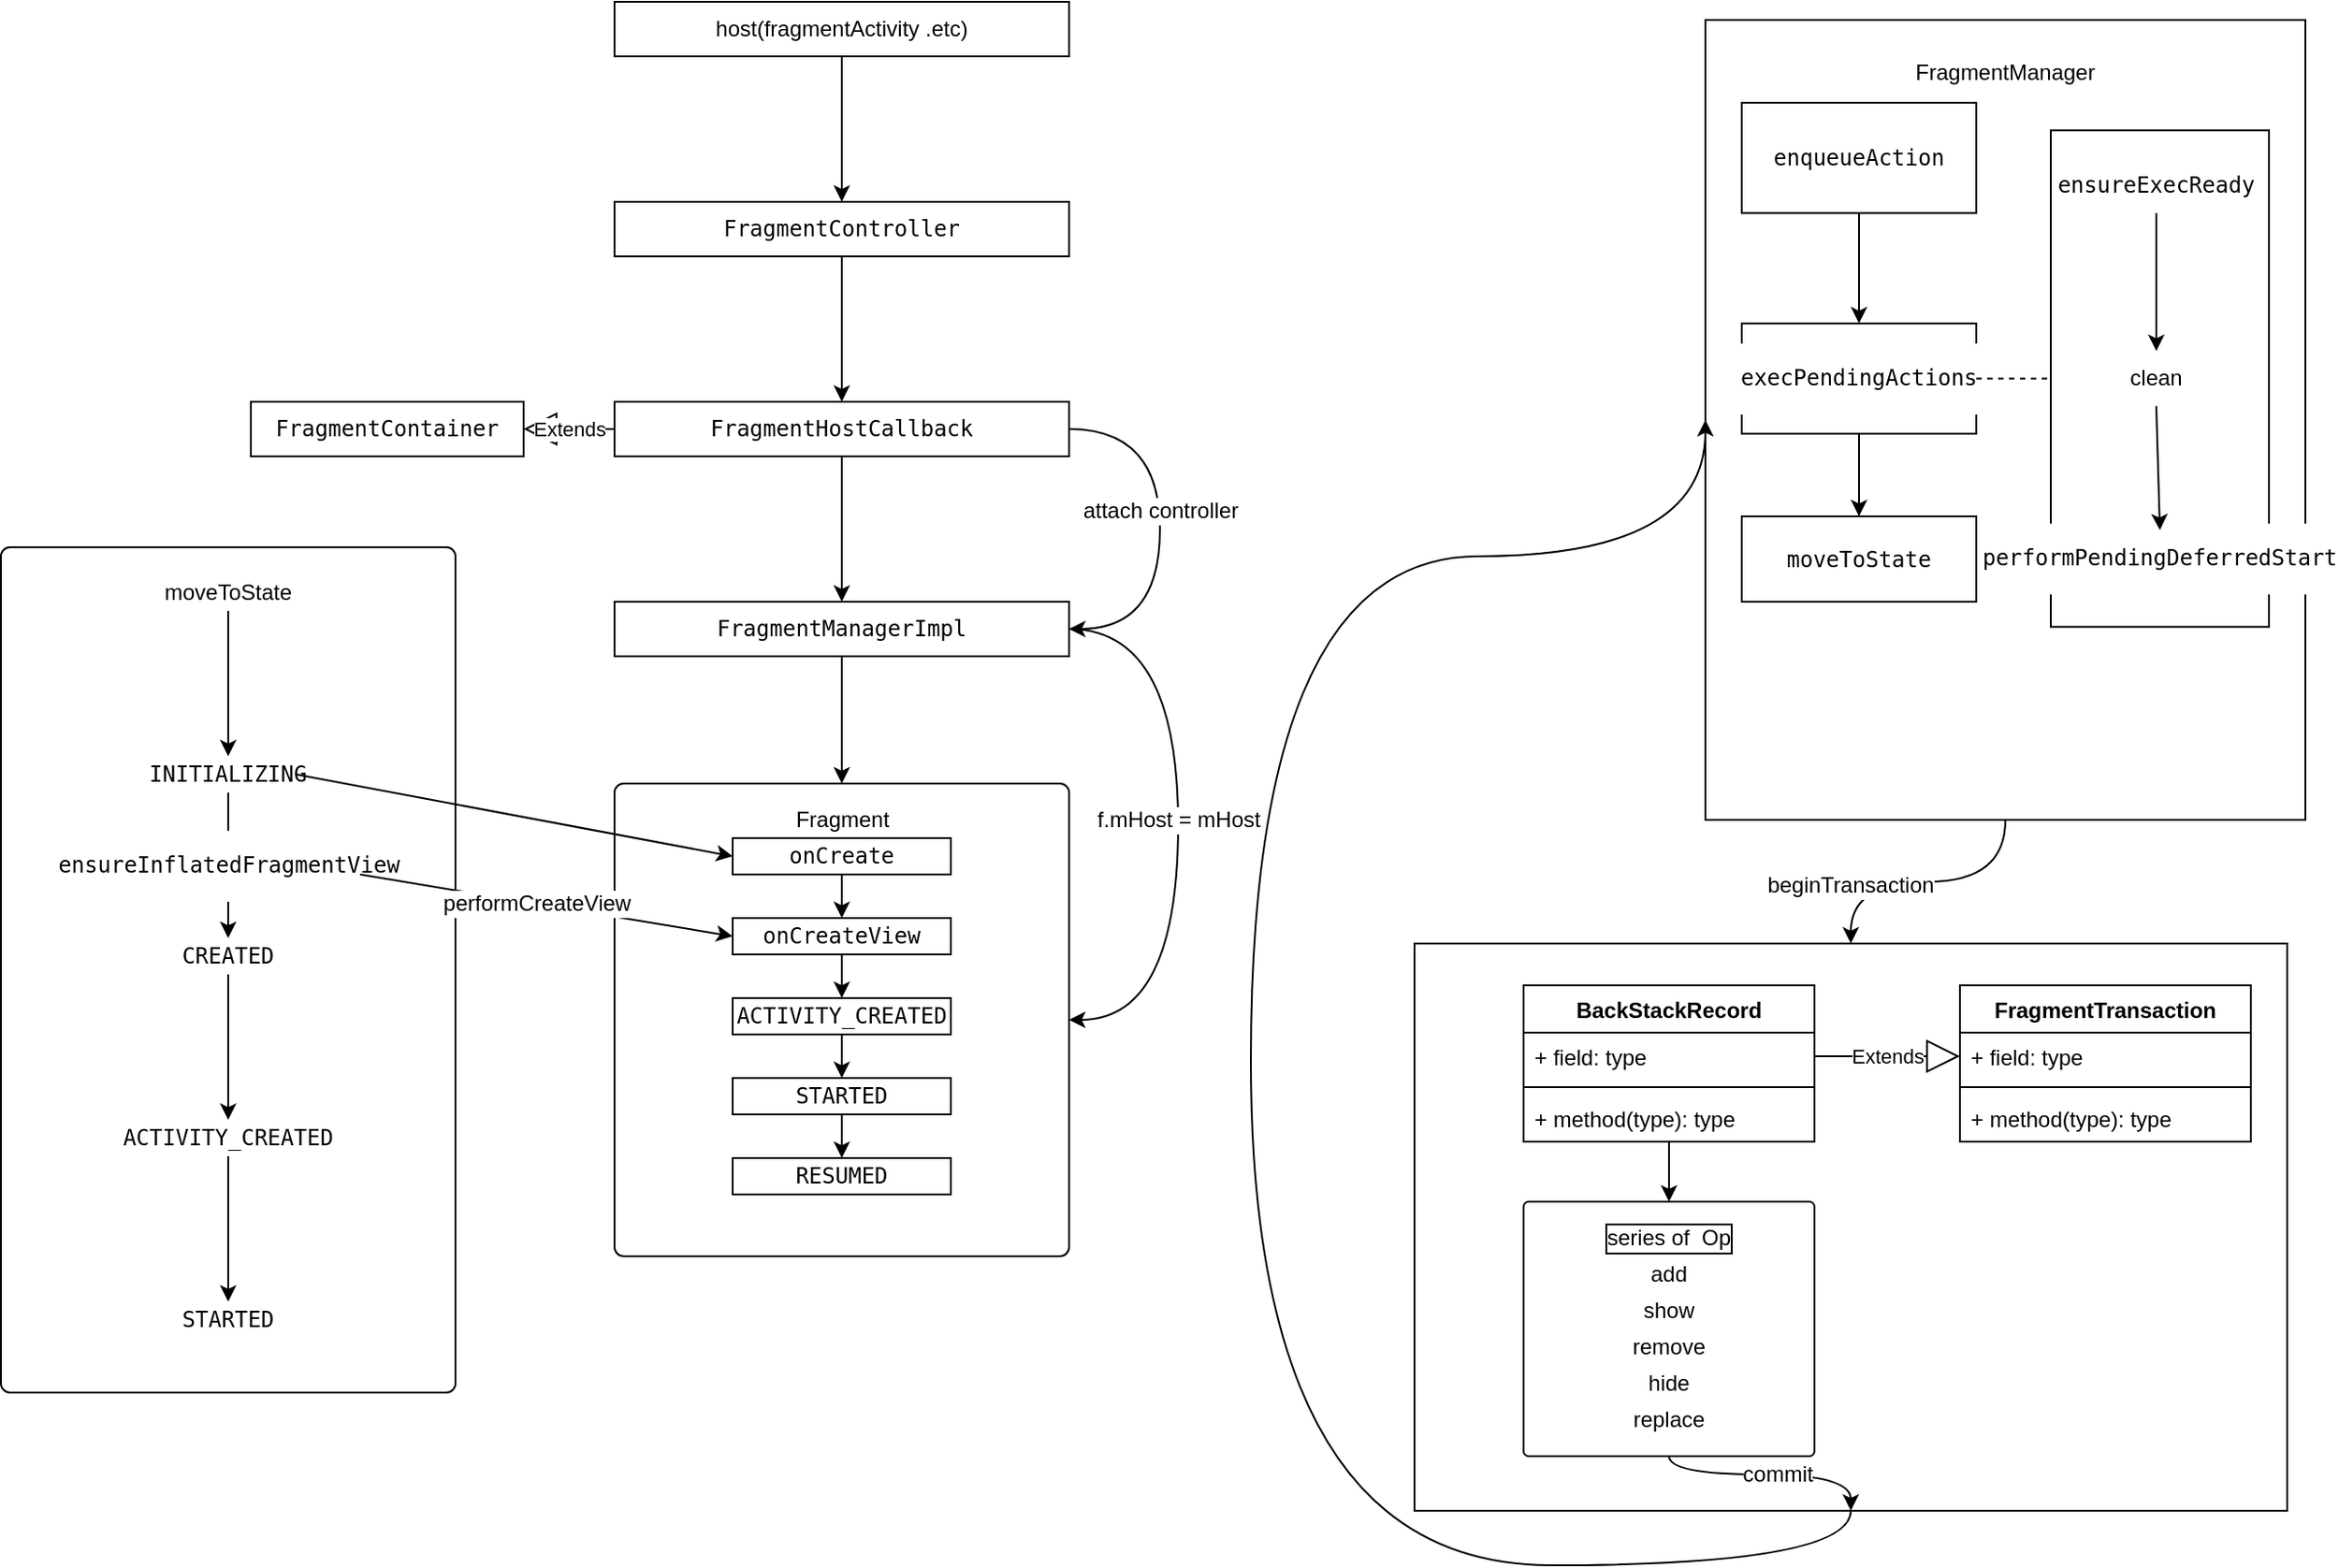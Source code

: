 <mxfile version="10.7.7" type="device"><diagram id="-W3M_5Q6xjk4elItFbxv" name="Page-1"><mxGraphModel dx="2221" dy="864" grid="1" gridSize="10" guides="1" tooltips="1" connect="1" arrows="1" fold="1" page="1" pageScale="1" pageWidth="827" pageHeight="1169" math="0" shadow="0"><root><mxCell id="0"/><mxCell id="1" parent="0"/><mxCell id="720Stg2cnxjuBrudOqkK-73" value="" style="rounded=0;whiteSpace=wrap;html=1;labelBackgroundColor=#ffffff;fontColor=#000000;" parent="1" vertex="1"><mxGeometry x="660" y="598" width="480" height="312" as="geometry"/></mxCell><mxCell id="720Stg2cnxjuBrudOqkK-3" value="" style="edgeStyle=orthogonalEdgeStyle;rounded=0;orthogonalLoop=1;jettySize=auto;html=1;" parent="1" source="720Stg2cnxjuBrudOqkK-1" target="720Stg2cnxjuBrudOqkK-2" edge="1"><mxGeometry relative="1" as="geometry"/></mxCell><mxCell id="720Stg2cnxjuBrudOqkK-1" value="host(fragmentActivity .etc)" style="rounded=0;whiteSpace=wrap;html=1;" parent="1" vertex="1"><mxGeometry x="220" y="80" width="250" height="30" as="geometry"/></mxCell><mxCell id="720Stg2cnxjuBrudOqkK-5" value="" style="edgeStyle=orthogonalEdgeStyle;rounded=0;orthogonalLoop=1;jettySize=auto;html=1;" parent="1" source="720Stg2cnxjuBrudOqkK-2" target="720Stg2cnxjuBrudOqkK-4" edge="1"><mxGeometry relative="1" as="geometry"/></mxCell><mxCell id="720Stg2cnxjuBrudOqkK-2" value="&lt;pre&gt;&lt;span&gt;FragmentController&lt;/span&gt;&lt;/pre&gt;" style="rounded=0;whiteSpace=wrap;html=1;" parent="1" vertex="1"><mxGeometry x="220" y="190" width="250" height="30" as="geometry"/></mxCell><mxCell id="720Stg2cnxjuBrudOqkK-10" value="" style="edgeStyle=orthogonalEdgeStyle;rounded=0;orthogonalLoop=1;jettySize=auto;html=1;" parent="1" source="720Stg2cnxjuBrudOqkK-4" target="720Stg2cnxjuBrudOqkK-9" edge="1"><mxGeometry relative="1" as="geometry"/></mxCell><mxCell id="720Stg2cnxjuBrudOqkK-4" value="&lt;pre&gt;&lt;pre&gt;&lt;span&gt;FragmentHostCallback&lt;/span&gt;&lt;/pre&gt;&lt;/pre&gt;" style="rounded=0;whiteSpace=wrap;html=1;" parent="1" vertex="1"><mxGeometry x="220" y="300" width="250" height="30" as="geometry"/></mxCell><mxCell id="720Stg2cnxjuBrudOqkK-9" value="&lt;pre&gt;&lt;pre&gt;&lt;pre&gt;&lt;span&gt;FragmentManagerImpl&lt;/span&gt;&lt;/pre&gt;&lt;/pre&gt;&lt;/pre&gt;" style="rounded=0;whiteSpace=wrap;html=1;" parent="1" vertex="1"><mxGeometry x="220" y="410" width="250" height="30" as="geometry"/></mxCell><mxCell id="720Stg2cnxjuBrudOqkK-7" value="&lt;pre&gt;&lt;pre&gt;&lt;pre&gt;&lt;span&gt;FragmentContainer&lt;/span&gt;&lt;/pre&gt;&lt;/pre&gt;&lt;/pre&gt;" style="rounded=0;whiteSpace=wrap;html=1;" parent="1" vertex="1"><mxGeometry x="20" y="300" width="150" height="30" as="geometry"/></mxCell><mxCell id="720Stg2cnxjuBrudOqkK-11" value="Extends" style="endArrow=block;endSize=16;endFill=0;html=1;exitX=0;exitY=0.5;exitDx=0;exitDy=0;" parent="1" source="720Stg2cnxjuBrudOqkK-4" target="720Stg2cnxjuBrudOqkK-7" edge="1"><mxGeometry width="160" relative="1" as="geometry"><mxPoint x="20" y="460" as="sourcePoint"/><mxPoint x="180" y="460" as="targetPoint"/></mxGeometry></mxCell><mxCell id="720Stg2cnxjuBrudOqkK-17" value="" style="curved=1;endArrow=classic;html=1;exitX=1;exitY=0.5;exitDx=0;exitDy=0;entryX=1;entryY=0.5;entryDx=0;entryDy=0;edgeStyle=orthogonalEdgeStyle;" parent="1" source="720Stg2cnxjuBrudOqkK-4" target="720Stg2cnxjuBrudOqkK-9" edge="1"><mxGeometry width="50" height="50" relative="1" as="geometry"><mxPoint x="20" y="510" as="sourcePoint"/><mxPoint x="70" y="460" as="targetPoint"/><Array as="points"><mxPoint x="520" y="315"/><mxPoint x="520" y="425"/></Array></mxGeometry></mxCell><mxCell id="720Stg2cnxjuBrudOqkK-33" value="attach controller" style="text;html=1;resizable=0;points=[];align=center;verticalAlign=middle;labelBackgroundColor=#ffffff;fontColor=#000000;" parent="720Stg2cnxjuBrudOqkK-17" vertex="1" connectable="0"><mxGeometry x="-0.152" y="-3" relative="1" as="geometry"><mxPoint x="3" y="6" as="offset"/></mxGeometry></mxCell><mxCell id="720Stg2cnxjuBrudOqkK-18" value="" style="rounded=1;whiteSpace=wrap;html=1;arcSize=2;" parent="1" vertex="1"><mxGeometry x="220" y="510" width="250" height="260" as="geometry"/></mxCell><mxCell id="720Stg2cnxjuBrudOqkK-19" value="" style="endArrow=classic;html=1;exitX=0.5;exitY=1;exitDx=0;exitDy=0;" parent="1" source="720Stg2cnxjuBrudOqkK-9" target="720Stg2cnxjuBrudOqkK-18" edge="1"><mxGeometry width="50" height="50" relative="1" as="geometry"><mxPoint x="20" y="1030" as="sourcePoint"/><mxPoint x="70" y="980" as="targetPoint"/></mxGeometry></mxCell><mxCell id="720Stg2cnxjuBrudOqkK-20" value="Fragment" style="text;html=1;strokeColor=none;fillColor=none;align=center;verticalAlign=middle;whiteSpace=wrap;rounded=0;" parent="1" vertex="1"><mxGeometry x="307.5" y="520" width="75" height="20" as="geometry"/></mxCell><mxCell id="720Stg2cnxjuBrudOqkK-23" value="" style="edgeStyle=orthogonalEdgeStyle;curved=1;rounded=0;orthogonalLoop=1;jettySize=auto;html=1;" parent="1" source="720Stg2cnxjuBrudOqkK-21" target="720Stg2cnxjuBrudOqkK-22" edge="1"><mxGeometry relative="1" as="geometry"/></mxCell><mxCell id="720Stg2cnxjuBrudOqkK-21" value="&lt;pre&gt;&lt;span&gt;onCreate&lt;/span&gt;&lt;/pre&gt;" style="rounded=0;whiteSpace=wrap;html=1;" parent="1" vertex="1"><mxGeometry x="285" y="540" width="120" height="20" as="geometry"/></mxCell><mxCell id="720Stg2cnxjuBrudOqkK-25" value="" style="edgeStyle=orthogonalEdgeStyle;curved=1;rounded=0;orthogonalLoop=1;jettySize=auto;html=1;" parent="1" source="720Stg2cnxjuBrudOqkK-22" target="720Stg2cnxjuBrudOqkK-24" edge="1"><mxGeometry relative="1" as="geometry"/></mxCell><mxCell id="720Stg2cnxjuBrudOqkK-22" value="&lt;pre&gt;&lt;pre&gt;onCreateView&lt;/pre&gt;&lt;/pre&gt;" style="rounded=0;whiteSpace=wrap;html=1;" parent="1" vertex="1"><mxGeometry x="285" y="584" width="120" height="20" as="geometry"/></mxCell><mxCell id="720Stg2cnxjuBrudOqkK-27" value="" style="edgeStyle=orthogonalEdgeStyle;curved=1;rounded=0;orthogonalLoop=1;jettySize=auto;html=1;" parent="1" source="720Stg2cnxjuBrudOqkK-24" target="720Stg2cnxjuBrudOqkK-26" edge="1"><mxGeometry relative="1" as="geometry"/></mxCell><mxCell id="720Stg2cnxjuBrudOqkK-24" value="&lt;pre&gt;&lt;pre&gt;&lt;pre&gt;&lt;span&gt;ACTIVITY_CREATED&lt;/span&gt;&lt;/pre&gt;&lt;/pre&gt;&lt;/pre&gt;" style="rounded=0;whiteSpace=wrap;html=1;" parent="1" vertex="1"><mxGeometry x="285" y="628" width="120" height="20" as="geometry"/></mxCell><mxCell id="720Stg2cnxjuBrudOqkK-29" value="" style="edgeStyle=orthogonalEdgeStyle;curved=1;rounded=0;orthogonalLoop=1;jettySize=auto;html=1;" parent="1" source="720Stg2cnxjuBrudOqkK-26" target="720Stg2cnxjuBrudOqkK-28" edge="1"><mxGeometry relative="1" as="geometry"/></mxCell><mxCell id="720Stg2cnxjuBrudOqkK-26" value="&lt;pre&gt;&lt;pre&gt;&lt;pre&gt;&lt;pre&gt;&lt;span&gt;STARTED&lt;/span&gt;&lt;/pre&gt;&lt;/pre&gt;&lt;/pre&gt;&lt;/pre&gt;" style="rounded=0;whiteSpace=wrap;html=1;" parent="1" vertex="1"><mxGeometry x="285" y="672" width="120" height="20" as="geometry"/></mxCell><mxCell id="720Stg2cnxjuBrudOqkK-28" value="&lt;pre&gt;&lt;pre&gt;&lt;pre&gt;&lt;pre&gt;&lt;pre&gt;&lt;span&gt;RESUMED&lt;/span&gt;&lt;/pre&gt;&lt;/pre&gt;&lt;/pre&gt;&lt;/pre&gt;&lt;/pre&gt;" style="rounded=0;whiteSpace=wrap;html=1;" parent="1" vertex="1"><mxGeometry x="285" y="716" width="120" height="20" as="geometry"/></mxCell><mxCell id="720Stg2cnxjuBrudOqkK-30" value="" style="endArrow=classic;html=1;exitX=1;exitY=0.5;exitDx=0;exitDy=0;entryX=1;entryY=0.5;entryDx=0;entryDy=0;edgeStyle=orthogonalEdgeStyle;curved=1;" parent="1" source="720Stg2cnxjuBrudOqkK-9" target="720Stg2cnxjuBrudOqkK-18" edge="1"><mxGeometry width="50" height="50" relative="1" as="geometry"><mxPoint x="20" y="840" as="sourcePoint"/><mxPoint x="70" y="790" as="targetPoint"/><Array as="points"><mxPoint x="530" y="425"/><mxPoint x="530" y="640"/></Array></mxGeometry></mxCell><mxCell id="720Stg2cnxjuBrudOqkK-31" value="f.mHost = mHost" style="text;html=1;resizable=0;points=[];align=center;verticalAlign=middle;labelBackgroundColor=#ffffff;" parent="720Stg2cnxjuBrudOqkK-30" vertex="1" connectable="0"><mxGeometry x="-0.14" y="1" relative="1" as="geometry"><mxPoint x="-1" y="21" as="offset"/></mxGeometry></mxCell><mxCell id="720Stg2cnxjuBrudOqkK-48" value="" style="edgeStyle=orthogonalEdgeStyle;curved=1;rounded=0;orthogonalLoop=1;jettySize=auto;html=1;fontColor=#000000;entryX=0.5;entryY=0;entryDx=0;entryDy=0;" parent="1" source="720Stg2cnxjuBrudOqkK-34" target="720Stg2cnxjuBrudOqkK-73" edge="1"><mxGeometry relative="1" as="geometry"><mxPoint x="800" y="640" as="targetPoint"/></mxGeometry></mxCell><mxCell id="720Stg2cnxjuBrudOqkK-60" value="" style="edgeStyle=orthogonalEdgeStyle;curved=1;rounded=0;orthogonalLoop=1;jettySize=auto;html=1;fontColor=#000000;" parent="1" source="720Stg2cnxjuBrudOqkK-49" target="720Stg2cnxjuBrudOqkK-58" edge="1"><mxGeometry relative="1" as="geometry"/></mxCell><mxCell id="720Stg2cnxjuBrudOqkK-49" value="BackStackRecord" style="swimlane;fontStyle=1;align=center;verticalAlign=top;childLayout=stackLayout;horizontal=1;startSize=26;horizontalStack=0;resizeParent=1;resizeParentMax=0;resizeLast=0;collapsible=1;marginBottom=0;labelBackgroundColor=#ffffff;fontColor=#000000;" parent="1" vertex="1"><mxGeometry x="720" y="621" width="160" height="86" as="geometry"/></mxCell><mxCell id="720Stg2cnxjuBrudOqkK-50" value="+ field: type" style="text;strokeColor=none;fillColor=none;align=left;verticalAlign=top;spacingLeft=4;spacingRight=4;overflow=hidden;rotatable=0;points=[[0,0.5],[1,0.5]];portConstraint=eastwest;" parent="720Stg2cnxjuBrudOqkK-49" vertex="1"><mxGeometry y="26" width="160" height="26" as="geometry"/></mxCell><mxCell id="720Stg2cnxjuBrudOqkK-51" value="" style="line;strokeWidth=1;fillColor=none;align=left;verticalAlign=middle;spacingTop=-1;spacingLeft=3;spacingRight=3;rotatable=0;labelPosition=right;points=[];portConstraint=eastwest;" parent="720Stg2cnxjuBrudOqkK-49" vertex="1"><mxGeometry y="52" width="160" height="8" as="geometry"/></mxCell><mxCell id="720Stg2cnxjuBrudOqkK-52" value="+ method(type): type" style="text;strokeColor=none;fillColor=none;align=left;verticalAlign=top;spacingLeft=4;spacingRight=4;overflow=hidden;rotatable=0;points=[[0,0.5],[1,0.5]];portConstraint=eastwest;" parent="720Stg2cnxjuBrudOqkK-49" vertex="1"><mxGeometry y="60" width="160" height="26" as="geometry"/></mxCell><mxCell id="720Stg2cnxjuBrudOqkK-53" value="FragmentTransaction" style="swimlane;fontStyle=1;align=center;verticalAlign=top;childLayout=stackLayout;horizontal=1;startSize=26;horizontalStack=0;resizeParent=1;resizeParentMax=0;resizeLast=0;collapsible=1;marginBottom=0;labelBackgroundColor=#ffffff;fontColor=#000000;" parent="1" vertex="1"><mxGeometry x="960" y="621" width="160" height="86" as="geometry"/></mxCell><mxCell id="720Stg2cnxjuBrudOqkK-54" value="+ field: type" style="text;strokeColor=none;fillColor=none;align=left;verticalAlign=top;spacingLeft=4;spacingRight=4;overflow=hidden;rotatable=0;points=[[0,0.5],[1,0.5]];portConstraint=eastwest;" parent="720Stg2cnxjuBrudOqkK-53" vertex="1"><mxGeometry y="26" width="160" height="26" as="geometry"/></mxCell><mxCell id="720Stg2cnxjuBrudOqkK-55" value="" style="line;strokeWidth=1;fillColor=none;align=left;verticalAlign=middle;spacingTop=-1;spacingLeft=3;spacingRight=3;rotatable=0;labelPosition=right;points=[];portConstraint=eastwest;" parent="720Stg2cnxjuBrudOqkK-53" vertex="1"><mxGeometry y="52" width="160" height="8" as="geometry"/></mxCell><mxCell id="720Stg2cnxjuBrudOqkK-56" value="+ method(type): type" style="text;strokeColor=none;fillColor=none;align=left;verticalAlign=top;spacingLeft=4;spacingRight=4;overflow=hidden;rotatable=0;points=[[0,0.5],[1,0.5]];portConstraint=eastwest;" parent="720Stg2cnxjuBrudOqkK-53" vertex="1"><mxGeometry y="60" width="160" height="26" as="geometry"/></mxCell><mxCell id="720Stg2cnxjuBrudOqkK-57" value="Extends" style="endArrow=block;endSize=16;endFill=0;html=1;fontColor=#000000;exitX=1;exitY=0.5;exitDx=0;exitDy=0;" parent="1" source="720Stg2cnxjuBrudOqkK-50" target="720Stg2cnxjuBrudOqkK-54" edge="1"><mxGeometry width="160" relative="1" as="geometry"><mxPoint x="190" y="790" as="sourcePoint"/><mxPoint x="350" y="790" as="targetPoint"/></mxGeometry></mxCell><mxCell id="720Stg2cnxjuBrudOqkK-69" value="beginTransaction" style="text;html=1;strokeColor=none;fillColor=none;align=center;verticalAlign=middle;whiteSpace=wrap;rounded=0;labelBackgroundColor=#ffffff;fontColor=#000000;" parent="1" vertex="1"><mxGeometry x="880" y="555.5" width="40" height="20" as="geometry"/></mxCell><mxCell id="720Stg2cnxjuBrudOqkK-70" value="" style="group" parent="1" vertex="1" connectable="0"><mxGeometry x="720" y="740" width="160" height="140" as="geometry"/></mxCell><mxCell id="720Stg2cnxjuBrudOqkK-58" value="" style="rounded=1;whiteSpace=wrap;html=1;labelBackgroundColor=#ffffff;fontColor=#000000;arcSize=2;" parent="720Stg2cnxjuBrudOqkK-70" vertex="1"><mxGeometry width="160" height="140" as="geometry"/></mxCell><mxCell id="720Stg2cnxjuBrudOqkK-61" value="series of&amp;nbsp; Op" style="text;html=1;strokeColor=none;fillColor=none;align=center;verticalAlign=middle;whiteSpace=wrap;rounded=0;labelBackgroundColor=#ffffff;fontColor=#000000;labelBorderColor=#000000;" parent="720Stg2cnxjuBrudOqkK-70" vertex="1"><mxGeometry x="40" y="10" width="80" height="20" as="geometry"/></mxCell><mxCell id="720Stg2cnxjuBrudOqkK-62" value="add" style="text;html=1;strokeColor=none;fillColor=none;align=center;verticalAlign=middle;whiteSpace=wrap;rounded=0;labelBackgroundColor=#ffffff;fontColor=#000000;" parent="720Stg2cnxjuBrudOqkK-70" vertex="1"><mxGeometry x="60" y="30" width="40" height="20" as="geometry"/></mxCell><mxCell id="720Stg2cnxjuBrudOqkK-65" value="show" style="text;html=1;strokeColor=none;fillColor=none;align=center;verticalAlign=middle;whiteSpace=wrap;rounded=0;labelBackgroundColor=#ffffff;fontColor=#000000;" parent="720Stg2cnxjuBrudOqkK-70" vertex="1"><mxGeometry x="60" y="50" width="40" height="20" as="geometry"/></mxCell><mxCell id="720Stg2cnxjuBrudOqkK-66" value="remove&lt;br&gt;" style="text;html=1;strokeColor=none;fillColor=none;align=center;verticalAlign=middle;whiteSpace=wrap;rounded=0;labelBackgroundColor=#ffffff;fontColor=#000000;" parent="720Stg2cnxjuBrudOqkK-70" vertex="1"><mxGeometry x="60" y="70" width="40" height="20" as="geometry"/></mxCell><mxCell id="720Stg2cnxjuBrudOqkK-67" value="hide" style="text;html=1;strokeColor=none;fillColor=none;align=center;verticalAlign=middle;whiteSpace=wrap;rounded=0;labelBackgroundColor=#ffffff;fontColor=#000000;" parent="720Stg2cnxjuBrudOqkK-70" vertex="1"><mxGeometry x="60" y="90" width="40" height="20" as="geometry"/></mxCell><mxCell id="720Stg2cnxjuBrudOqkK-68" value="replace" style="text;html=1;strokeColor=none;fillColor=none;align=center;verticalAlign=middle;whiteSpace=wrap;rounded=0;labelBackgroundColor=#ffffff;fontColor=#000000;" parent="720Stg2cnxjuBrudOqkK-70" vertex="1"><mxGeometry x="60" y="110" width="40" height="20" as="geometry"/></mxCell><mxCell id="720Stg2cnxjuBrudOqkK-75" value="" style="group" parent="1" vertex="1" connectable="0"><mxGeometry x="820" y="90" width="330" height="440" as="geometry"/></mxCell><mxCell id="720Stg2cnxjuBrudOqkK-34" value="" style="rounded=0;whiteSpace=wrap;html=1;labelBackgroundColor=#ffffff;fontColor=#000000;" parent="720Stg2cnxjuBrudOqkK-75" vertex="1"><mxGeometry width="330" height="440" as="geometry"/></mxCell><mxCell id="720Stg2cnxjuBrudOqkK-46" value="FragmentManager" style="text;html=1;strokeColor=none;fillColor=none;align=center;verticalAlign=middle;whiteSpace=wrap;rounded=0;labelBackgroundColor=#ffffff;fontColor=#000000;" parent="720Stg2cnxjuBrudOqkK-75" vertex="1"><mxGeometry x="61.875" y="15.172" width="206.25" height="27.31" as="geometry"/></mxCell><mxCell id="720Stg2cnxjuBrudOqkK-84" value="&lt;pre&gt;&lt;span&gt;enqueueAction&lt;/span&gt;&lt;/pre&gt;" style="rounded=0;whiteSpace=wrap;html=1;labelBackgroundColor=#ffffff;fontColor=#000000;" parent="720Stg2cnxjuBrudOqkK-75" vertex="1"><mxGeometry x="20" y="45.517" width="129" height="60.69" as="geometry"/></mxCell><mxCell id="720Stg2cnxjuBrudOqkK-92" value="" style="edgeStyle=orthogonalEdgeStyle;curved=1;rounded=0;orthogonalLoop=1;jettySize=auto;html=1;fontColor=#000000;" parent="720Stg2cnxjuBrudOqkK-75" source="720Stg2cnxjuBrudOqkK-85" target="720Stg2cnxjuBrudOqkK-91" edge="1"><mxGeometry relative="1" as="geometry"/></mxCell><mxCell id="720Stg2cnxjuBrudOqkK-85" value="&lt;pre&gt;&lt;span&gt;execPendingActions&lt;/span&gt;&lt;/pre&gt;" style="rounded=0;whiteSpace=wrap;html=1;labelBackgroundColor=#ffffff;fontColor=#000000;" parent="720Stg2cnxjuBrudOqkK-75" vertex="1"><mxGeometry x="20" y="166.897" width="129" height="60.69" as="geometry"/></mxCell><mxCell id="720Stg2cnxjuBrudOqkK-91" value="&lt;pre&gt;&lt;pre&gt;&lt;span&gt;moveToState&lt;/span&gt;&lt;/pre&gt;&lt;/pre&gt;" style="rounded=0;whiteSpace=wrap;html=1;labelBackgroundColor=#ffffff;fontColor=#000000;" parent="720Stg2cnxjuBrudOqkK-75" vertex="1"><mxGeometry x="20" y="273" width="129" height="47" as="geometry"/></mxCell><mxCell id="720Stg2cnxjuBrudOqkK-86" value="" style="endArrow=classic;html=1;fontColor=#000000;exitX=0.5;exitY=1;exitDx=0;exitDy=0;" parent="720Stg2cnxjuBrudOqkK-75" source="720Stg2cnxjuBrudOqkK-84" target="720Stg2cnxjuBrudOqkK-85" edge="1"><mxGeometry width="50" height="50" relative="1" as="geometry"><mxPoint x="-1299.375" y="1168.276" as="sourcePoint"/><mxPoint x="-1196.25" y="1092.414" as="targetPoint"/></mxGeometry></mxCell><mxCell id="720Stg2cnxjuBrudOqkK-87" value="" style="endArrow=none;dashed=1;html=1;fontColor=#000000;exitX=1;exitY=0.5;exitDx=0;exitDy=0;" parent="720Stg2cnxjuBrudOqkK-75" source="720Stg2cnxjuBrudOqkK-85" target="720Stg2cnxjuBrudOqkK-88" edge="1"><mxGeometry width="50" height="50" relative="1" as="geometry"><mxPoint x="-630" y="1168.276" as="sourcePoint"/><mxPoint x="-580" y="1092.414" as="targetPoint"/></mxGeometry></mxCell><mxCell id="720Stg2cnxjuBrudOqkK-88" value="" style="rounded=0;whiteSpace=wrap;html=1;labelBackgroundColor=#ffffff;fontColor=#000000;" parent="720Stg2cnxjuBrudOqkK-75" vertex="1"><mxGeometry x="190" y="60.69" width="120" height="273.103" as="geometry"/></mxCell><mxCell id="720Stg2cnxjuBrudOqkK-90" value="&lt;pre&gt;&lt;span&gt;ensureExecReady&lt;/span&gt;&lt;/pre&gt;" style="text;html=1;strokeColor=none;fillColor=none;align=center;verticalAlign=middle;whiteSpace=wrap;rounded=0;labelBackgroundColor=#ffffff;fontColor=#000000;" parent="720Stg2cnxjuBrudOqkK-75" vertex="1"><mxGeometry x="228" y="75.862" width="40" height="30.345" as="geometry"/></mxCell><mxCell id="720Stg2cnxjuBrudOqkK-93" value="clean" style="text;html=1;strokeColor=none;fillColor=none;align=center;verticalAlign=middle;whiteSpace=wrap;rounded=0;labelBackgroundColor=#ffffff;fontColor=#000000;" parent="720Stg2cnxjuBrudOqkK-75" vertex="1"><mxGeometry x="228" y="182.069" width="40" height="30.345" as="geometry"/></mxCell><mxCell id="720Stg2cnxjuBrudOqkK-94" value="&lt;pre&gt;&lt;span&gt;performPendingDeferredStart&lt;/span&gt;&lt;/pre&gt;" style="text;html=1;strokeColor=none;fillColor=none;align=center;verticalAlign=middle;whiteSpace=wrap;rounded=0;labelBackgroundColor=#ffffff;fontColor=#000000;" parent="720Stg2cnxjuBrudOqkK-75" vertex="1"><mxGeometry x="230" y="280.69" width="40" height="30.345" as="geometry"/></mxCell><mxCell id="720Stg2cnxjuBrudOqkK-96" value="" style="endArrow=classic;html=1;fontColor=#000000;exitX=0.5;exitY=1;exitDx=0;exitDy=0;" parent="720Stg2cnxjuBrudOqkK-75" source="720Stg2cnxjuBrudOqkK-90" target="720Stg2cnxjuBrudOqkK-93" edge="1"><mxGeometry width="50" height="50" relative="1" as="geometry"><mxPoint x="-800" y="1168.276" as="sourcePoint"/><mxPoint x="-750" y="1092.414" as="targetPoint"/></mxGeometry></mxCell><mxCell id="720Stg2cnxjuBrudOqkK-97" value="" style="endArrow=classic;html=1;fontColor=#000000;exitX=0.5;exitY=1;exitDx=0;exitDy=0;entryX=0.5;entryY=0;entryDx=0;entryDy=0;" parent="720Stg2cnxjuBrudOqkK-75" source="720Stg2cnxjuBrudOqkK-93" target="720Stg2cnxjuBrudOqkK-94" edge="1"><mxGeometry width="50" height="50" relative="1" as="geometry"><mxPoint x="-800" y="1168.276" as="sourcePoint"/><mxPoint x="-750" y="1092.414" as="targetPoint"/></mxGeometry></mxCell><mxCell id="720Stg2cnxjuBrudOqkK-79" value="" style="endArrow=classic;html=1;fontColor=#000000;exitX=0.5;exitY=1;exitDx=0;exitDy=0;entryX=0.5;entryY=1;entryDx=0;entryDy=0;edgeStyle=orthogonalEdgeStyle;curved=1;" parent="1" source="720Stg2cnxjuBrudOqkK-58" target="720Stg2cnxjuBrudOqkK-73" edge="1"><mxGeometry width="50" height="50" relative="1" as="geometry"><mxPoint x="190" y="980" as="sourcePoint"/><mxPoint x="240" y="930" as="targetPoint"/></mxGeometry></mxCell><mxCell id="720Stg2cnxjuBrudOqkK-80" value="commit" style="text;html=1;strokeColor=none;fillColor=none;align=center;verticalAlign=middle;whiteSpace=wrap;rounded=0;labelBackgroundColor=#ffffff;fontColor=#000000;" parent="1" vertex="1"><mxGeometry x="840" y="880" width="40" height="20" as="geometry"/></mxCell><mxCell id="720Stg2cnxjuBrudOqkK-82" value="" style="endArrow=classic;html=1;fontColor=#000000;exitX=0.5;exitY=1;exitDx=0;exitDy=0;entryX=0;entryY=0.5;entryDx=0;entryDy=0;edgeStyle=orthogonalEdgeStyle;curved=1;" parent="1" source="720Stg2cnxjuBrudOqkK-73" target="720Stg2cnxjuBrudOqkK-34" edge="1"><mxGeometry width="50" height="50" relative="1" as="geometry"><mxPoint x="190" y="980" as="sourcePoint"/><mxPoint x="740" y="510" as="targetPoint"/><Array as="points"><mxPoint x="900" y="940"/><mxPoint x="570" y="940"/><mxPoint x="570" y="385"/></Array></mxGeometry></mxCell><mxCell id="720Stg2cnxjuBrudOqkK-109" value="" style="group" parent="1" vertex="1" connectable="0"><mxGeometry x="-117.5" y="390" width="250" height="465" as="geometry"/></mxCell><mxCell id="720Stg2cnxjuBrudOqkK-99" value="" style="rounded=1;whiteSpace=wrap;html=1;labelBackgroundColor=#ffffff;fontColor=#000000;arcSize=2;" parent="720Stg2cnxjuBrudOqkK-109" vertex="1"><mxGeometry y="-10" width="250" height="465" as="geometry"/></mxCell><mxCell id="720Stg2cnxjuBrudOqkK-100" value="moveToState" style="text;html=1;strokeColor=none;fillColor=none;align=center;verticalAlign=middle;whiteSpace=wrap;rounded=0;labelBackgroundColor=#ffffff;fontColor=#000000;" parent="720Stg2cnxjuBrudOqkK-109" vertex="1"><mxGeometry x="87.5" y="5" width="75" height="20" as="geometry"/></mxCell><mxCell id="720Stg2cnxjuBrudOqkK-101" value="&lt;pre&gt;&lt;span&gt;INITIALIZING&lt;/span&gt;&lt;/pre&gt;" style="text;html=1;strokeColor=none;fillColor=none;align=center;verticalAlign=middle;whiteSpace=wrap;rounded=0;labelBackgroundColor=#ffffff;fontColor=#000000;" parent="720Stg2cnxjuBrudOqkK-109" vertex="1"><mxGeometry x="87.5" y="105" width="75" height="20" as="geometry"/></mxCell><mxCell id="720Stg2cnxjuBrudOqkK-102" value="" style="edgeStyle=orthogonalEdgeStyle;curved=1;rounded=0;orthogonalLoop=1;jettySize=auto;html=1;fontColor=#000000;" parent="720Stg2cnxjuBrudOqkK-109" source="720Stg2cnxjuBrudOqkK-100" target="720Stg2cnxjuBrudOqkK-101" edge="1"><mxGeometry relative="1" as="geometry"/></mxCell><mxCell id="720Stg2cnxjuBrudOqkK-103" value="&lt;pre&gt;&lt;pre&gt;&lt;span&gt;CREATED&lt;/span&gt;&lt;/pre&gt;&lt;/pre&gt;" style="text;html=1;strokeColor=none;fillColor=none;align=center;verticalAlign=middle;whiteSpace=wrap;rounded=0;labelBackgroundColor=#ffffff;fontColor=#000000;" parent="720Stg2cnxjuBrudOqkK-109" vertex="1"><mxGeometry x="87.5" y="205" width="75" height="20" as="geometry"/></mxCell><mxCell id="720Stg2cnxjuBrudOqkK-104" value="" style="edgeStyle=orthogonalEdgeStyle;curved=1;rounded=0;orthogonalLoop=1;jettySize=auto;html=1;fontColor=#000000;" parent="720Stg2cnxjuBrudOqkK-109" source="720Stg2cnxjuBrudOqkK-101" target="720Stg2cnxjuBrudOqkK-103" edge="1"><mxGeometry relative="1" as="geometry"/></mxCell><mxCell id="720Stg2cnxjuBrudOqkK-105" value="&lt;pre&gt;&lt;pre&gt;&lt;pre&gt;&lt;span&gt;ACTIVITY_CREATED&lt;/span&gt;&lt;/pre&gt;&lt;/pre&gt;&lt;/pre&gt;" style="text;html=1;strokeColor=none;fillColor=none;align=center;verticalAlign=middle;whiteSpace=wrap;rounded=0;labelBackgroundColor=#ffffff;fontColor=#000000;" parent="720Stg2cnxjuBrudOqkK-109" vertex="1"><mxGeometry x="87.5" y="305" width="75" height="20" as="geometry"/></mxCell><mxCell id="720Stg2cnxjuBrudOqkK-106" value="" style="edgeStyle=orthogonalEdgeStyle;curved=1;rounded=0;orthogonalLoop=1;jettySize=auto;html=1;fontColor=#000000;" parent="720Stg2cnxjuBrudOqkK-109" source="720Stg2cnxjuBrudOqkK-103" target="720Stg2cnxjuBrudOqkK-105" edge="1"><mxGeometry relative="1" as="geometry"/></mxCell><mxCell id="720Stg2cnxjuBrudOqkK-107" value="&lt;pre&gt;&lt;pre&gt;&lt;pre&gt;&lt;pre&gt;&lt;span&gt;STARTED&lt;/span&gt;&lt;/pre&gt;&lt;/pre&gt;&lt;/pre&gt;&lt;/pre&gt;" style="text;html=1;strokeColor=none;fillColor=none;align=center;verticalAlign=middle;whiteSpace=wrap;rounded=0;labelBackgroundColor=#ffffff;fontColor=#000000;" parent="720Stg2cnxjuBrudOqkK-109" vertex="1"><mxGeometry x="87.5" y="405" width="75" height="20" as="geometry"/></mxCell><mxCell id="720Stg2cnxjuBrudOqkK-108" value="" style="edgeStyle=orthogonalEdgeStyle;curved=1;rounded=0;orthogonalLoop=1;jettySize=auto;html=1;fontColor=#000000;" parent="720Stg2cnxjuBrudOqkK-109" source="720Stg2cnxjuBrudOqkK-105" target="720Stg2cnxjuBrudOqkK-107" edge="1"><mxGeometry relative="1" as="geometry"/></mxCell><mxCell id="720Stg2cnxjuBrudOqkK-111" value="&lt;pre&gt;&lt;span&gt;ensureInflatedFragmentView&lt;/span&gt;&lt;/pre&gt;" style="text;html=1;strokeColor=none;fillColor=none;align=center;verticalAlign=middle;whiteSpace=wrap;rounded=0;labelBackgroundColor=#FFFFFF;fontColor=#000000;" parent="720Stg2cnxjuBrudOqkK-109" vertex="1"><mxGeometry x="105" y="155" width="40" height="20" as="geometry"/></mxCell><mxCell id="720Stg2cnxjuBrudOqkK-110" value="" style="endArrow=classic;html=1;fontColor=#000000;entryX=0;entryY=0.5;entryDx=0;entryDy=0;exitX=1;exitY=0.5;exitDx=0;exitDy=0;" parent="1" source="720Stg2cnxjuBrudOqkK-101" target="720Stg2cnxjuBrudOqkK-21" edge="1"><mxGeometry width="50" height="50" relative="1" as="geometry"><mxPoint x="50" y="510" as="sourcePoint"/><mxPoint x="-70" y="960" as="targetPoint"/></mxGeometry></mxCell><mxCell id="720Stg2cnxjuBrudOqkK-112" value="" style="endArrow=classic;html=1;fontColor=#000000;entryX=0;entryY=0.5;entryDx=0;entryDy=0;" parent="1" target="720Stg2cnxjuBrudOqkK-22" edge="1"><mxGeometry width="50" height="50" relative="1" as="geometry"><mxPoint x="80" y="560" as="sourcePoint"/><mxPoint x="245" y="589" as="targetPoint"/></mxGeometry></mxCell><mxCell id="720Stg2cnxjuBrudOqkK-116" value="&lt;pre&gt;&lt;br&gt;&lt;/pre&gt;" style="text;html=1;resizable=0;points=[];align=center;verticalAlign=middle;labelBackgroundColor=#ffffff;fontColor=#000000;" parent="720Stg2cnxjuBrudOqkK-112" vertex="1" connectable="0"><mxGeometry x="-0.085" y="-4" relative="1" as="geometry"><mxPoint x="27.5" y="3.5" as="offset"/></mxGeometry></mxCell><mxCell id="720Stg2cnxjuBrudOqkK-118" value="performCreateView" style="text;html=1;resizable=0;points=[];align=center;verticalAlign=middle;labelBackgroundColor=#ffffff;fontColor=#000000;" parent="720Stg2cnxjuBrudOqkK-112" vertex="1" connectable="0"><mxGeometry x="-0.112" y="-1" relative="1" as="geometry"><mxPoint x="5.5" y="-0.5" as="offset"/></mxGeometry></mxCell></root></mxGraphModel></diagram><diagram id="7qIlQh6tJ5yHZW8QHeSb" name="Page-2"><mxGraphModel dx="2221" dy="864" grid="1" gridSize="10" guides="1" tooltips="1" connect="1" arrows="1" fold="1" page="1" pageScale="1" pageWidth="827" pageHeight="1169" math="0" shadow="0"><root><mxCell id="Ph-SQzDdTInXwmIgQPRW-0"/><mxCell id="Ph-SQzDdTInXwmIgQPRW-1" parent="Ph-SQzDdTInXwmIgQPRW-0"/><mxCell id="rvUV5pKXztLrto00xOBv-63" value="" style="rounded=0;whiteSpace=wrap;html=1;fontFamily=Helvetica;fillColor=#d5e8d4;strokeColor=#82b366;labelBorderColor=none;" vertex="1" parent="Ph-SQzDdTInXwmIgQPRW-1"><mxGeometry x="-160" y="10" width="1210" height="460" as="geometry"/></mxCell><mxCell id="rvUV5pKXztLrto00xOBv-30" value="FragmentActivity" style="swimlane;fontStyle=1;align=center;verticalAlign=top;childLayout=stackLayout;horizontal=1;startSize=26;horizontalStack=0;resizeParent=1;resizeParentMax=0;resizeLast=0;collapsible=1;marginBottom=0;" vertex="1" parent="Ph-SQzDdTInXwmIgQPRW-1"><mxGeometry x="450" y="300" width="290" height="144" as="geometry"/></mxCell><mxCell id="rvUV5pKXztLrto00xOBv-31" value="+ mFragments: FragmentController&#10;" style="text;strokeColor=none;fillColor=none;align=left;verticalAlign=top;spacingLeft=4;spacingRight=4;overflow=hidden;rotatable=0;points=[[0,0.5],[1,0.5]];portConstraint=eastwest;" vertex="1" parent="rvUV5pKXztLrto00xOBv-30"><mxGeometry y="26" width="290" height="26" as="geometry"/></mxCell><mxCell id="rvUV5pKXztLrto00xOBv-32" value="" style="line;strokeWidth=1;fillColor=none;align=left;verticalAlign=middle;spacingTop=-1;spacingLeft=3;spacingRight=3;rotatable=0;labelPosition=right;points=[];portConstraint=eastwest;" vertex="1" parent="rvUV5pKXztLrto00xOBv-30"><mxGeometry y="52" width="290" height="8" as="geometry"/></mxCell><mxCell id="rvUV5pKXztLrto00xOBv-33" value="+ onCreateView(): View&#10;+ getSupportFragmentManager():FragmentManager" style="text;strokeColor=none;fillColor=none;align=left;verticalAlign=top;spacingLeft=4;spacingRight=4;overflow=hidden;rotatable=0;points=[[0,0.5],[1,0.5]];portConstraint=eastwest;fontFamily=Helvetica;" vertex="1" parent="rvUV5pKXztLrto00xOBv-30"><mxGeometry y="60" width="290" height="50" as="geometry"/></mxCell><mxCell id="rvUV5pKXztLrto00xOBv-40" value="HostCallbacks" style="swimlane;fontStyle=1;align=center;verticalAlign=top;childLayout=stackLayout;horizontal=1;startSize=26;horizontalStack=0;resizeParent=1;resizeParentMax=0;resizeLast=0;collapsible=1;marginBottom=0;fontFamily=Helvetica;" vertex="1" parent="rvUV5pKXztLrto00xOBv-30"><mxGeometry y="110" width="290" height="34" as="geometry"/></mxCell><mxCell id="rvUV5pKXztLrto00xOBv-42" value="" style="line;strokeWidth=1;fillColor=none;align=left;verticalAlign=middle;spacingTop=-1;spacingLeft=3;spacingRight=3;rotatable=0;labelPosition=right;points=[];portConstraint=eastwest;" vertex="1" parent="rvUV5pKXztLrto00xOBv-40"><mxGeometry y="26" width="290" height="8" as="geometry"/></mxCell><mxCell id="rvUV5pKXztLrto00xOBv-35" value="FragmentHostCallback" style="swimlane;fontStyle=1;align=center;verticalAlign=top;childLayout=stackLayout;horizontal=1;startSize=26;horizontalStack=0;resizeParent=1;resizeParentMax=0;resizeLast=0;collapsible=1;marginBottom=0;fontFamily=Helvetica;" vertex="1" parent="Ph-SQzDdTInXwmIgQPRW-1"><mxGeometry x="460" y="178" width="270" height="60" as="geometry"/></mxCell><mxCell id="rvUV5pKXztLrto00xOBv-36" value="+ mFragmentManager: FragmentManagerImpl" style="text;strokeColor=none;fillColor=none;align=left;verticalAlign=top;spacingLeft=4;spacingRight=4;overflow=hidden;rotatable=0;points=[[0,0.5],[1,0.5]];portConstraint=eastwest;" vertex="1" parent="rvUV5pKXztLrto00xOBv-35"><mxGeometry y="26" width="270" height="26" as="geometry"/></mxCell><mxCell id="rvUV5pKXztLrto00xOBv-37" value="" style="line;strokeWidth=1;fillColor=none;align=left;verticalAlign=middle;spacingTop=-1;spacingLeft=3;spacingRight=3;rotatable=0;labelPosition=right;points=[];portConstraint=eastwest;" vertex="1" parent="rvUV5pKXztLrto00xOBv-35"><mxGeometry y="52" width="270" height="8" as="geometry"/></mxCell><mxCell id="rvUV5pKXztLrto00xOBv-22" value="«interface»&lt;br&gt;&lt;span&gt;FragmentContainer&lt;/span&gt;&lt;br&gt;" style="html=1;" vertex="1" parent="Ph-SQzDdTInXwmIgQPRW-1"><mxGeometry x="530" y="30" width="130" height="50" as="geometry"/></mxCell><mxCell id="rvUV5pKXztLrto00xOBv-24" value="FragmentController" style="swimlane;fontStyle=1;align=center;verticalAlign=top;childLayout=stackLayout;horizontal=1;startSize=26;horizontalStack=0;resizeParent=1;resizeParentMax=0;resizeLast=0;collapsible=1;marginBottom=0;" vertex="1" parent="Ph-SQzDdTInXwmIgQPRW-1"><mxGeometry x="790" y="178" width="190" height="86" as="geometry"/></mxCell><mxCell id="rvUV5pKXztLrto00xOBv-25" value="+ mHost: FragmentHostCallback&#10;" style="text;strokeColor=none;fillColor=none;align=left;verticalAlign=top;spacingLeft=4;spacingRight=4;overflow=hidden;rotatable=0;points=[[0,0.5],[1,0.5]];portConstraint=eastwest;" vertex="1" parent="rvUV5pKXztLrto00xOBv-24"><mxGeometry y="26" width="190" height="26" as="geometry"/></mxCell><mxCell id="rvUV5pKXztLrto00xOBv-26" value="" style="line;strokeWidth=1;fillColor=none;align=left;verticalAlign=middle;spacingTop=-1;spacingLeft=3;spacingRight=3;rotatable=0;labelPosition=right;points=[];portConstraint=eastwest;" vertex="1" parent="rvUV5pKXztLrto00xOBv-24"><mxGeometry y="52" width="190" height="8" as="geometry"/></mxCell><mxCell id="rvUV5pKXztLrto00xOBv-27" value="+ attachHost(Fragment)&#10;" style="text;strokeColor=none;fillColor=none;align=left;verticalAlign=top;spacingLeft=4;spacingRight=4;overflow=hidden;rotatable=0;points=[[0,0.5],[1,0.5]];portConstraint=eastwest;" vertex="1" parent="rvUV5pKXztLrto00xOBv-24"><mxGeometry y="60" width="190" height="26" as="geometry"/></mxCell><mxCell id="rvUV5pKXztLrto00xOBv-28" value="Extends" style="endArrow=block;endSize=16;endFill=0;html=1;entryX=0.5;entryY=1;entryDx=0;entryDy=0;" edge="1" parent="Ph-SQzDdTInXwmIgQPRW-1" source="rvUV5pKXztLrto00xOBv-35" target="rvUV5pKXztLrto00xOBv-22"><mxGeometry width="160" relative="1" as="geometry"><mxPoint x="460" y="210" as="sourcePoint"/><mxPoint x="620" y="210" as="targetPoint"/></mxGeometry></mxCell><mxCell id="rvUV5pKXztLrto00xOBv-45" value="Extends" style="endArrow=block;endSize=16;endFill=0;html=1;fontFamily=Helvetica;exitX=1;exitY=0.25;exitDx=0;exitDy=0;edgeStyle=entityRelationEdgeStyle;" edge="1" parent="Ph-SQzDdTInXwmIgQPRW-1" source="rvUV5pKXztLrto00xOBv-40" target="rvUV5pKXztLrto00xOBv-37"><mxGeometry width="160" relative="1" as="geometry"><mxPoint x="30" y="470" as="sourcePoint"/><mxPoint x="190" y="470" as="targetPoint"/></mxGeometry></mxCell><mxCell id="rvUV5pKXztLrto00xOBv-48" value="" style="endArrow=classic;html=1;fontFamily=Helvetica;exitX=1;exitY=0.5;exitDx=0;exitDy=0;entryX=1;entryY=0.5;entryDx=0;entryDy=0;edgeStyle=orthogonalEdgeStyle;" edge="1" parent="Ph-SQzDdTInXwmIgQPRW-1" source="rvUV5pKXztLrto00xOBv-33" target="rvUV5pKXztLrto00xOBv-25"><mxGeometry width="50" height="50" relative="1" as="geometry"><mxPoint x="30" y="520" as="sourcePoint"/><mxPoint x="80" y="470" as="targetPoint"/><Array as="points"><mxPoint x="1020" y="385"/><mxPoint x="1020" y="217"/></Array></mxGeometry></mxCell><mxCell id="rvUV5pKXztLrto00xOBv-49" value="" style="endArrow=classic;html=1;fontFamily=Helvetica;exitX=0;exitY=0.5;exitDx=0;exitDy=0;entryX=1;entryY=0.5;entryDx=0;entryDy=0;" edge="1" parent="Ph-SQzDdTInXwmIgQPRW-1" source="rvUV5pKXztLrto00xOBv-25" target="rvUV5pKXztLrto00xOBv-36"><mxGeometry width="50" height="50" relative="1" as="geometry"><mxPoint x="30" y="520" as="sourcePoint"/><mxPoint x="80" y="470" as="targetPoint"/></mxGeometry></mxCell><mxCell id="rvUV5pKXztLrto00xOBv-10" value="FragmentManager" style="swimlane;fontStyle=1;align=center;verticalAlign=top;childLayout=stackLayout;horizontal=1;startSize=26;horizontalStack=0;resizeParent=1;resizeParentMax=0;resizeLast=0;collapsible=1;marginBottom=0;" vertex="1" collapsed="1" parent="Ph-SQzDdTInXwmIgQPRW-1"><mxGeometry x="232.5" y="30" width="130" height="26" as="geometry"><mxRectangle x="340" y="30" width="160" height="34" as="alternateBounds"/></mxGeometry></mxCell><mxCell id="rvUV5pKXztLrto00xOBv-12" value="" style="line;strokeWidth=1;fillColor=none;align=left;verticalAlign=middle;spacingTop=-1;spacingLeft=3;spacingRight=3;rotatable=0;labelPosition=right;points=[];portConstraint=eastwest;" vertex="1" parent="rvUV5pKXztLrto00xOBv-10"><mxGeometry y="26" width="130" height="8" as="geometry"/></mxCell><mxCell id="rvUV5pKXztLrto00xOBv-14" value="FragmentManagerImpl" style="swimlane;fontStyle=1;align=center;verticalAlign=top;childLayout=stackLayout;horizontal=1;startSize=26;horizontalStack=0;resizeParent=1;resizeParentMax=0;resizeLast=0;collapsible=1;marginBottom=0;" vertex="1" parent="Ph-SQzDdTInXwmIgQPRW-1"><mxGeometry x="164" y="174" width="267" height="160" as="geometry"/></mxCell><mxCell id="rvUV5pKXztLrto00xOBv-16" value="" style="line;strokeWidth=1;fillColor=none;align=left;verticalAlign=middle;spacingTop=-1;spacingLeft=3;spacingRight=3;rotatable=0;labelPosition=right;points=[];portConstraint=eastwest;" vertex="1" parent="rvUV5pKXztLrto00xOBv-14"><mxGeometry y="26" width="267" height="8" as="geometry"/></mxCell><mxCell id="rvUV5pKXztLrto00xOBv-17" value="+ beginTransaction():BackStackRecord&#10;+ execPendingActions()&#10;+ ensureExecReady()&#10;+ generateOpsForPendingActions()&#10;+ removeRedundantOperationsAndExecute()&#10;+ executeOpsTogether()&#10;+ cleanupExec()&#10;+ moveToState()" style="text;align=left;verticalAlign=top;spacingLeft=4;spacingRight=4;overflow=hidden;rotatable=0;points=[[0,0.5],[1,0.5]];portConstraint=eastwest;labelBackgroundColor=none;" vertex="1" parent="rvUV5pKXztLrto00xOBv-14"><mxGeometry y="34" width="267" height="126" as="geometry"/></mxCell><mxCell id="rvUV5pKXztLrto00xOBv-18" value="Extends" style="endArrow=block;endSize=16;endFill=0;html=1;exitX=0.5;exitY=0;exitDx=0;exitDy=0;entryX=0.5;entryY=1;entryDx=0;entryDy=0;" edge="1" parent="Ph-SQzDdTInXwmIgQPRW-1" source="rvUV5pKXztLrto00xOBv-14" target="rvUV5pKXztLrto00xOBv-10"><mxGeometry width="160" relative="1" as="geometry"><mxPoint x="-100" y="290" as="sourcePoint"/><mxPoint x="60" y="290" as="targetPoint"/></mxGeometry></mxCell><mxCell id="rvUV5pKXztLrto00xOBv-50" value="" style="endArrow=classic;html=1;fontFamily=Helvetica;exitX=0;exitY=0.5;exitDx=0;exitDy=0;" edge="1" parent="Ph-SQzDdTInXwmIgQPRW-1" source="rvUV5pKXztLrto00xOBv-36"><mxGeometry width="50" height="50" relative="1" as="geometry"><mxPoint x="-150" y="580" as="sourcePoint"/><mxPoint x="380" y="217" as="targetPoint"/></mxGeometry></mxCell><mxCell id="rvUV5pKXztLrto00xOBv-53" value="" style="endArrow=classic;html=1;fontFamily=Helvetica;entryX=0.75;entryY=0;entryDx=0;entryDy=0;edgeStyle=orthogonalEdgeStyle;" edge="1" parent="Ph-SQzDdTInXwmIgQPRW-1" target="rvUV5pKXztLrto00xOBv-4"><mxGeometry width="50" height="50" relative="1" as="geometry"><mxPoint x="180" y="226" as="sourcePoint"/><mxPoint x="-100" y="530" as="targetPoint"/><Array as="points"><mxPoint x="180" y="220"/><mxPoint x="130" y="220"/><mxPoint x="130" y="170"/><mxPoint x="28" y="170"/></Array></mxGeometry></mxCell><mxCell id="rvUV5pKXztLrto00xOBv-54" value="" style="endArrow=classic;html=1;fontFamily=Helvetica;edgeStyle=orthogonalEdgeStyle;entryX=0.007;entryY=0.222;entryDx=0;entryDy=0;entryPerimeter=0;" edge="1" parent="Ph-SQzDdTInXwmIgQPRW-1" target="rvUV5pKXztLrto00xOBv-17"><mxGeometry width="50" height="50" relative="1" as="geometry"><mxPoint x="80" y="261" as="sourcePoint"/><mxPoint x="-80" y="600" as="targetPoint"/></mxGeometry></mxCell><mxCell id="rvUV5pKXztLrto00xOBv-0" value="FragmentTransaction" style="swimlane;fontStyle=1;align=center;verticalAlign=top;childLayout=stackLayout;horizontal=1;startSize=26;horizontalStack=0;resizeParent=1;resizeParentMax=0;resizeLast=0;collapsible=1;marginBottom=0;" vertex="1" parent="Ph-SQzDdTInXwmIgQPRW-1"><mxGeometry x="-105" y="30" width="160" height="100" as="geometry"><mxRectangle x="370" y="46" width="150" height="26" as="alternateBounds"/></mxGeometry></mxCell><mxCell id="rvUV5pKXztLrto00xOBv-1" value="+ mOps: ArrayList&lt;Op&gt;&#10;" style="text;strokeColor=none;fillColor=none;align=left;verticalAlign=top;spacingLeft=4;spacingRight=4;overflow=hidden;rotatable=0;points=[[0,0.5],[1,0.5]];portConstraint=eastwest;" vertex="1" parent="rvUV5pKXztLrto00xOBv-0"><mxGeometry y="26" width="160" height="24" as="geometry"/></mxCell><mxCell id="rvUV5pKXztLrto00xOBv-2" value="" style="line;strokeWidth=1;fillColor=none;align=left;verticalAlign=middle;spacingTop=-1;spacingLeft=3;spacingRight=3;rotatable=0;labelPosition=right;points=[];portConstraint=eastwest;" vertex="1" parent="rvUV5pKXztLrto00xOBv-0"><mxGeometry y="50" width="160" height="8" as="geometry"/></mxCell><mxCell id="rvUV5pKXztLrto00xOBv-3" value="+ add()&#10;+ commit()" style="text;strokeColor=none;fillColor=none;align=left;verticalAlign=top;spacingLeft=4;spacingRight=4;overflow=hidden;rotatable=0;points=[[0,0.5],[1,0.5]];portConstraint=eastwest;labelBackgroundColor=none;" vertex="1" parent="rvUV5pKXztLrto00xOBv-0"><mxGeometry y="58" width="160" height="42" as="geometry"/></mxCell><mxCell id="rvUV5pKXztLrto00xOBv-4" value="&lt;p style=&quot;margin: 0px ; margin-top: 4px ; text-align: center&quot;&gt;&lt;b&gt;BackStackRecord&lt;/b&gt;&lt;/p&gt;&lt;hr size=&quot;1&quot;&gt;&lt;p style=&quot;margin: 0px ; margin-left: 4px&quot;&gt;+&amp;nbsp;&lt;span&gt;mManager&lt;/span&gt;&lt;span&gt;:&lt;/span&gt;&lt;span&gt;FragmentManagerImpl&lt;/span&gt;&lt;/p&gt;&lt;hr size=&quot;1&quot;&gt;&lt;p&gt;+&amp;nbsp;&lt;span&gt;commitInternal&lt;/span&gt;&lt;span&gt;()&lt;/span&gt;&lt;/p&gt;&lt;p&gt;&lt;span&gt;+&amp;nbsp;&lt;/span&gt;&lt;span&gt;executePopOps()&lt;/span&gt;&lt;/p&gt;&lt;p&gt;&lt;span&gt;+&amp;nbsp;&lt;/span&gt;&lt;span&gt;executeOps()&lt;/span&gt;&lt;/p&gt;&lt;p&gt;&lt;span&gt;&lt;br&gt;&lt;/span&gt;&lt;/p&gt;" style="verticalAlign=top;align=left;overflow=fill;fontSize=12;fontFamily=Helvetica;html=1;" vertex="1" parent="Ph-SQzDdTInXwmIgQPRW-1"><mxGeometry x="-130" y="190" width="210" height="130" as="geometry"/></mxCell><mxCell id="rvUV5pKXztLrto00xOBv-5" value="Extends" style="endArrow=block;endSize=16;endFill=0;html=1;exitX=0.5;exitY=0;exitDx=0;exitDy=0;" edge="1" parent="Ph-SQzDdTInXwmIgQPRW-1" source="rvUV5pKXztLrto00xOBv-4" target="rvUV5pKXztLrto00xOBv-3"><mxGeometry width="160" relative="1" as="geometry"><mxPoint x="-125" y="254" as="sourcePoint"/><mxPoint x="35" y="254" as="targetPoint"/></mxGeometry></mxCell><mxCell id="rvUV5pKXztLrto00xOBv-55" value="" style="endArrow=classic;html=1;fontFamily=Helvetica;edgeStyle=orthogonalEdgeStyle;" edge="1" parent="Ph-SQzDdTInXwmIgQPRW-1"><mxGeometry width="50" height="50" relative="1" as="geometry"><mxPoint x="170" y="291" as="sourcePoint"/><mxPoint x="-40" y="310" as="targetPoint"/><Array as="points"><mxPoint x="125" y="291"/><mxPoint x="125" y="310"/><mxPoint x="-40" y="310"/></Array></mxGeometry></mxCell></root></mxGraphModel></diagram><diagram id="fGi9KHk99OXiYYqbl6aO" name="Page-3"><mxGraphModel dx="1162" dy="720" grid="1" gridSize="10" guides="1" tooltips="1" connect="1" arrows="1" fold="1" page="1" pageScale="1" pageWidth="827" pageHeight="1169" math="0" shadow="0"><root><mxCell id="MxraTLsNAg7OIdpNaCcS-0"/><mxCell id="MxraTLsNAg7OIdpNaCcS-1" parent="MxraTLsNAg7OIdpNaCcS-0"/><mxCell id="MxraTLsNAg7OIdpNaCcS-2" value="" style="rounded=0;whiteSpace=wrap;html=1;labelBackgroundColor=none;fontFamily=Helvetica;" vertex="1" parent="MxraTLsNAg7OIdpNaCcS-1"><mxGeometry x="20" y="20" width="310" height="420" as="geometry"/></mxCell><mxCell id="MxraTLsNAg7OIdpNaCcS-3" value="&lt;pre&gt;&lt;span&gt;&lt;font face=&quot;Helvetica&quot;&gt;FragmentActivity&lt;/font&gt;&lt;/span&gt;&lt;/pre&gt;" style="text;html=1;strokeColor=none;fillColor=none;align=center;verticalAlign=middle;whiteSpace=wrap;rounded=0;labelBackgroundColor=none;fontFamily=Helvetica;" vertex="1" parent="MxraTLsNAg7OIdpNaCcS-1"><mxGeometry x="125" y="40" width="100" height="20" as="geometry"/></mxCell><mxCell id="MxraTLsNAg7OIdpNaCcS-23" value="" style="rounded=0;whiteSpace=wrap;html=1;labelBackgroundColor=none;fontFamily=Helvetica;" vertex="1" parent="MxraTLsNAg7OIdpNaCcS-1"><mxGeometry x="353" y="20" width="207" height="420" as="geometry"/></mxCell><mxCell id="MxraTLsNAg7OIdpNaCcS-24" value="&lt;div&gt;&lt;div&gt;&lt;span&gt;FragmentController&lt;/span&gt;&lt;/div&gt;&lt;/div&gt;" style="text;html=1;strokeColor=none;fillColor=none;align=center;verticalAlign=middle;whiteSpace=wrap;rounded=0;labelBackgroundColor=none;fontFamily=Helvetica;" vertex="1" parent="MxraTLsNAg7OIdpNaCcS-1"><mxGeometry x="406.5" y="40" width="100" height="20" as="geometry"/></mxCell><mxCell id="MxraTLsNAg7OIdpNaCcS-4" value="onCreate" style="rounded=1;whiteSpace=wrap;html=1;labelBackgroundColor=none;fontFamily=Helvetica;" vertex="1" parent="MxraTLsNAg7OIdpNaCcS-1"><mxGeometry x="40" y="90" width="120" height="20" as="geometry"/></mxCell><mxCell id="MxraTLsNAg7OIdpNaCcS-5" value="onStart" style="rounded=1;whiteSpace=wrap;html=1;labelBackgroundColor=none;fontFamily=Helvetica;" vertex="1" parent="MxraTLsNAg7OIdpNaCcS-1"><mxGeometry x="40" y="150" width="120" height="20" as="geometry"/></mxCell><mxCell id="MxraTLsNAg7OIdpNaCcS-6" value="" style="edgeStyle=orthogonalEdgeStyle;rounded=0;orthogonalLoop=1;jettySize=auto;html=1;fontFamily=Helvetica;" edge="1" parent="MxraTLsNAg7OIdpNaCcS-1" source="MxraTLsNAg7OIdpNaCcS-4" target="MxraTLsNAg7OIdpNaCcS-5"><mxGeometry relative="1" as="geometry"/></mxCell><mxCell id="MxraTLsNAg7OIdpNaCcS-7" value="onResume" style="rounded=1;whiteSpace=wrap;html=1;labelBackgroundColor=none;fontFamily=Helvetica;" vertex="1" parent="MxraTLsNAg7OIdpNaCcS-1"><mxGeometry x="40" y="210" width="120" height="20" as="geometry"/></mxCell><mxCell id="MxraTLsNAg7OIdpNaCcS-8" value="" style="edgeStyle=orthogonalEdgeStyle;rounded=0;orthogonalLoop=1;jettySize=auto;html=1;fontFamily=Helvetica;" edge="1" parent="MxraTLsNAg7OIdpNaCcS-1" source="MxraTLsNAg7OIdpNaCcS-5" target="MxraTLsNAg7OIdpNaCcS-7"><mxGeometry relative="1" as="geometry"/></mxCell><mxCell id="MxraTLsNAg7OIdpNaCcS-9" value="onPause" style="rounded=1;whiteSpace=wrap;html=1;labelBackgroundColor=none;fontFamily=Helvetica;" vertex="1" parent="MxraTLsNAg7OIdpNaCcS-1"><mxGeometry x="40" y="270" width="120" height="20" as="geometry"/></mxCell><mxCell id="MxraTLsNAg7OIdpNaCcS-10" value="" style="edgeStyle=orthogonalEdgeStyle;rounded=0;orthogonalLoop=1;jettySize=auto;html=1;fontFamily=Helvetica;" edge="1" parent="MxraTLsNAg7OIdpNaCcS-1" source="MxraTLsNAg7OIdpNaCcS-7" target="MxraTLsNAg7OIdpNaCcS-9"><mxGeometry relative="1" as="geometry"/></mxCell><mxCell id="MxraTLsNAg7OIdpNaCcS-11" value="onStop" style="rounded=1;whiteSpace=wrap;html=1;labelBackgroundColor=none;fontFamily=Helvetica;" vertex="1" parent="MxraTLsNAg7OIdpNaCcS-1"><mxGeometry x="40" y="330" width="120" height="20" as="geometry"/></mxCell><mxCell id="MxraTLsNAg7OIdpNaCcS-12" value="" style="edgeStyle=orthogonalEdgeStyle;rounded=0;orthogonalLoop=1;jettySize=auto;html=1;fontFamily=Helvetica;" edge="1" parent="MxraTLsNAg7OIdpNaCcS-1" source="MxraTLsNAg7OIdpNaCcS-9" target="MxraTLsNAg7OIdpNaCcS-11"><mxGeometry relative="1" as="geometry"/></mxCell><mxCell id="MxraTLsNAg7OIdpNaCcS-13" value="onDestory" style="rounded=1;whiteSpace=wrap;html=1;labelBackgroundColor=none;fontFamily=Helvetica;" vertex="1" parent="MxraTLsNAg7OIdpNaCcS-1"><mxGeometry x="40" y="390" width="120" height="20" as="geometry"/></mxCell><mxCell id="MxraTLsNAg7OIdpNaCcS-14" value="" style="edgeStyle=orthogonalEdgeStyle;rounded=0;orthogonalLoop=1;jettySize=auto;html=1;fontFamily=Helvetica;" edge="1" parent="MxraTLsNAg7OIdpNaCcS-1" source="MxraTLsNAg7OIdpNaCcS-11" target="MxraTLsNAg7OIdpNaCcS-13"><mxGeometry relative="1" as="geometry"/></mxCell><mxCell id="MxraTLsNAg7OIdpNaCcS-16" value="" style="endArrow=classic;html=1;fontFamily=Helvetica;exitX=1;exitY=0.5;exitDx=0;exitDy=0;entryX=1;entryY=0.5;entryDx=0;entryDy=0;edgeStyle=orthogonalEdgeStyle;" edge="1" parent="MxraTLsNAg7OIdpNaCcS-1" source="MxraTLsNAg7OIdpNaCcS-9" target="MxraTLsNAg7OIdpNaCcS-7"><mxGeometry width="50" height="50" relative="1" as="geometry"><mxPoint x="-380" y="600" as="sourcePoint"/><mxPoint x="350" y="280" as="targetPoint"/><Array as="points"><mxPoint x="200" y="280"/><mxPoint x="200" y="220"/></Array></mxGeometry></mxCell><mxCell id="MxraTLsNAg7OIdpNaCcS-17" value="" style="endArrow=classic;html=1;fontFamily=Helvetica;exitX=1;exitY=0.5;exitDx=0;exitDy=0;entryX=0.5;entryY=1;entryDx=0;entryDy=0;edgeStyle=orthogonalEdgeStyle;" edge="1" parent="MxraTLsNAg7OIdpNaCcS-1" source="MxraTLsNAg7OIdpNaCcS-11" target="MxraTLsNAg7OIdpNaCcS-20"><mxGeometry width="50" height="50" relative="1" as="geometry"><mxPoint x="-380" y="600" as="sourcePoint"/><mxPoint x="-330" y="550" as="targetPoint"/><Array as="points"><mxPoint x="250" y="340"/></Array></mxGeometry></mxCell><mxCell id="MxraTLsNAg7OIdpNaCcS-20" value="onRestart" style="rounded=1;whiteSpace=wrap;html=1;labelBackgroundColor=none;fontFamily=Helvetica;" vertex="1" parent="MxraTLsNAg7OIdpNaCcS-1"><mxGeometry x="190" y="180" width="120" height="20" as="geometry"/></mxCell><mxCell id="MxraTLsNAg7OIdpNaCcS-25" value="" style="endArrow=classic;html=1;fontFamily=Helvetica;exitX=0.5;exitY=0;exitDx=0;exitDy=0;entryX=1;entryY=0.5;entryDx=0;entryDy=0;edgeStyle=orthogonalEdgeStyle;" edge="1" parent="MxraTLsNAg7OIdpNaCcS-1" source="MxraTLsNAg7OIdpNaCcS-20" target="MxraTLsNAg7OIdpNaCcS-5"><mxGeometry width="50" height="50" relative="1" as="geometry"><mxPoint x="20" y="510" as="sourcePoint"/><mxPoint x="70" y="460" as="targetPoint"/></mxGeometry></mxCell><mxCell id="MxraTLsNAg7OIdpNaCcS-26" value="&lt;div&gt;&lt;span&gt;dispatchCreate&lt;/span&gt;&lt;/div&gt;" style="rounded=1;whiteSpace=wrap;html=1;labelBackgroundColor=none;fontFamily=Helvetica;" vertex="1" parent="MxraTLsNAg7OIdpNaCcS-1"><mxGeometry x="396.5" y="90" width="120" height="20" as="geometry"/></mxCell><mxCell id="MxraTLsNAg7OIdpNaCcS-27" value="&lt;div&gt;&lt;span&gt;dispatchStart&lt;/span&gt;&lt;/div&gt;" style="rounded=1;whiteSpace=wrap;html=1;labelBackgroundColor=none;fontFamily=Helvetica;" vertex="1" parent="MxraTLsNAg7OIdpNaCcS-1"><mxGeometry x="396.5" y="150" width="120" height="20" as="geometry"/></mxCell><mxCell id="MxraTLsNAg7OIdpNaCcS-28" value="&lt;div&gt;&lt;span&gt;dispatchResume&lt;/span&gt;&lt;/div&gt;" style="rounded=1;whiteSpace=wrap;html=1;labelBackgroundColor=none;fontFamily=Helvetica;" vertex="1" parent="MxraTLsNAg7OIdpNaCcS-1"><mxGeometry x="396.5" y="210" width="120" height="20" as="geometry"/></mxCell><mxCell id="MxraTLsNAg7OIdpNaCcS-29" value="&lt;div&gt;&lt;span&gt;dispatchPause&lt;/span&gt;&lt;/div&gt;" style="rounded=1;whiteSpace=wrap;html=1;labelBackgroundColor=none;fontFamily=Helvetica;" vertex="1" parent="MxraTLsNAg7OIdpNaCcS-1"><mxGeometry x="396.5" y="270" width="120" height="20" as="geometry"/></mxCell><mxCell id="MxraTLsNAg7OIdpNaCcS-30" value="onStop" style="rounded=1;whiteSpace=wrap;html=1;labelBackgroundColor=none;fontFamily=Helvetica;" vertex="1" parent="MxraTLsNAg7OIdpNaCcS-1"><mxGeometry x="396.5" y="330" width="120" height="20" as="geometry"/></mxCell><mxCell id="MxraTLsNAg7OIdpNaCcS-31" value="onDestory" style="rounded=1;whiteSpace=wrap;html=1;labelBackgroundColor=none;fontFamily=Helvetica;" vertex="1" parent="MxraTLsNAg7OIdpNaCcS-1"><mxGeometry x="396.5" y="390" width="120" height="20" as="geometry"/></mxCell><mxCell id="MxraTLsNAg7OIdpNaCcS-32" value="&lt;div&gt;&lt;span&gt;dispatchActivityCreated&lt;/span&gt;&lt;/div&gt;" style="rounded=1;whiteSpace=wrap;html=1;labelBackgroundColor=none;fontFamily=Helvetica;" vertex="1" parent="MxraTLsNAg7OIdpNaCcS-1"><mxGeometry x="388.5" y="120" width="136" height="20" as="geometry"/></mxCell><mxCell id="MxraTLsNAg7OIdpNaCcS-33" value="" style="endArrow=none;dashed=1;html=1;fontFamily=Helvetica;exitX=1;exitY=0.5;exitDx=0;exitDy=0;entryX=0;entryY=0.5;entryDx=0;entryDy=0;edgeStyle=orthogonalEdgeStyle;" edge="1" parent="MxraTLsNAg7OIdpNaCcS-1" source="MxraTLsNAg7OIdpNaCcS-5" target="MxraTLsNAg7OIdpNaCcS-32"><mxGeometry width="50" height="50" relative="1" as="geometry"><mxPoint x="20" y="510" as="sourcePoint"/><mxPoint x="70" y="460" as="targetPoint"/></mxGeometry></mxCell><mxCell id="MxraTLsNAg7OIdpNaCcS-34" value="" style="endArrow=none;dashed=1;html=1;fontFamily=Helvetica;exitX=0;exitY=0.5;exitDx=0;exitDy=0;" edge="1" parent="MxraTLsNAg7OIdpNaCcS-1" source="MxraTLsNAg7OIdpNaCcS-27"><mxGeometry width="50" height="50" relative="1" as="geometry"><mxPoint x="20" y="510" as="sourcePoint"/><mxPoint x="270" y="160" as="targetPoint"/></mxGeometry></mxCell><mxCell id="MxraTLsNAg7OIdpNaCcS-35" value="" style="endArrow=none;dashed=1;html=1;fontFamily=Helvetica;exitX=1;exitY=0.5;exitDx=0;exitDy=0;entryX=0;entryY=0.5;entryDx=0;entryDy=0;" edge="1" parent="MxraTLsNAg7OIdpNaCcS-1" source="MxraTLsNAg7OIdpNaCcS-9" target="MxraTLsNAg7OIdpNaCcS-29"><mxGeometry width="50" height="50" relative="1" as="geometry"><mxPoint x="20" y="510" as="sourcePoint"/><mxPoint x="70" y="460" as="targetPoint"/></mxGeometry></mxCell></root></mxGraphModel></diagram></mxfile>